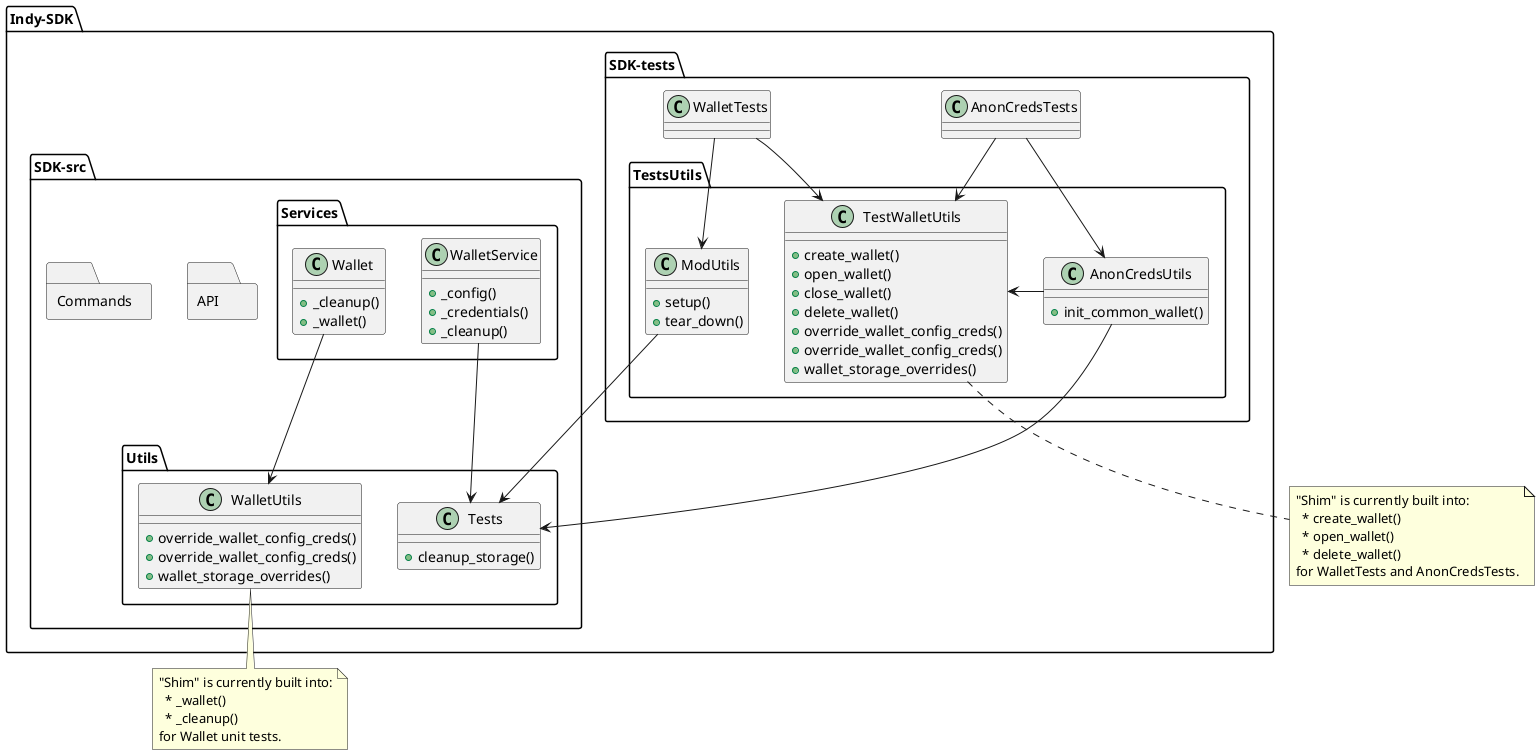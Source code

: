@startuml

package Indy-SDK <<Folder >> {

  package SDK-tests <<Folder>> {
    class AnonCredsTests {
    }
    class WalletTests {
    }
    package TestsUtils {
      class AnonCredsUtils {
        +init_common_wallet()
      }
      class TestWalletUtils {
        +create_wallet()
        +open_wallet()
        +close_wallet()
        +delete_wallet()
        +override_wallet_config_creds()
        +override_wallet_config_creds()
        +wallet_storage_overrides()
      }
      class ModUtils {
        +setup()
        +tear_down()
      }
    }
  }

  package SDK-src <<Folder>> {
    package API <<Folder>> {
    }
    package Commands <<Folder>> {
    }
    package Services <<Folder>> {
      class WalletService {
        +_config()
        +_credentials()
        +_cleanup()
      }
      class Wallet {
        +_cleanup()
        +_wallet()
      }
    }
    package Utils <<Folder>> {
      class WalletUtils {
        +override_wallet_config_creds()
        +override_wallet_config_creds()
        +wallet_storage_overrides()
      }
      class Tests {
        +cleanup_storage()
      }
    }
  }
}

AnonCredsTests --> AnonCredsUtils
AnonCredsTests --> TestWalletUtils
AnonCredsUtils -down-> Tests
AnonCredsUtils -right-> TestWalletUtils
WalletTests -down-> TestWalletUtils
WalletTests -down-> ModUtils
ModUtils -down-> Tests
Wallet -down-> WalletUtils
WalletService -down-> Tests

note bottom of TestWalletUtils
"Shim" is currently built into:
  * create_wallet()
  * open_wallet()
  * delete_wallet()
for WalletTests and AnonCredsTests.
end note

note bottom of WalletUtils
"Shim" is currently built into:
  * _wallet()
  * _cleanup()
for Wallet unit tests.
end note

@enduml
